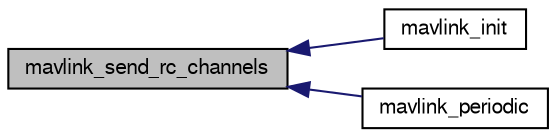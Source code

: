 digraph "mavlink_send_rc_channels"
{
  edge [fontname="FreeSans",fontsize="10",labelfontname="FreeSans",labelfontsize="10"];
  node [fontname="FreeSans",fontsize="10",shape=record];
  rankdir="LR";
  Node1 [label="mavlink_send_rc_channels",height=0.2,width=0.4,color="black", fillcolor="grey75", style="filled", fontcolor="black"];
  Node1 -> Node2 [dir="back",color="midnightblue",fontsize="10",style="solid",fontname="FreeSans"];
  Node2 [label="mavlink_init",height=0.2,width=0.4,color="black", fillcolor="white", style="filled",URL="$mavlink_8h.html#acc676450794df9b4b50dc6b12995b7a1",tooltip="Module functions. "];
  Node1 -> Node3 [dir="back",color="midnightblue",fontsize="10",style="solid",fontname="FreeSans"];
  Node3 [label="mavlink_periodic",height=0.2,width=0.4,color="black", fillcolor="white", style="filled",URL="$mavlink_8h.html#a45dcaed78c022158e7dcfb92813f191c",tooltip="Periodic MAVLink calls. "];
}
